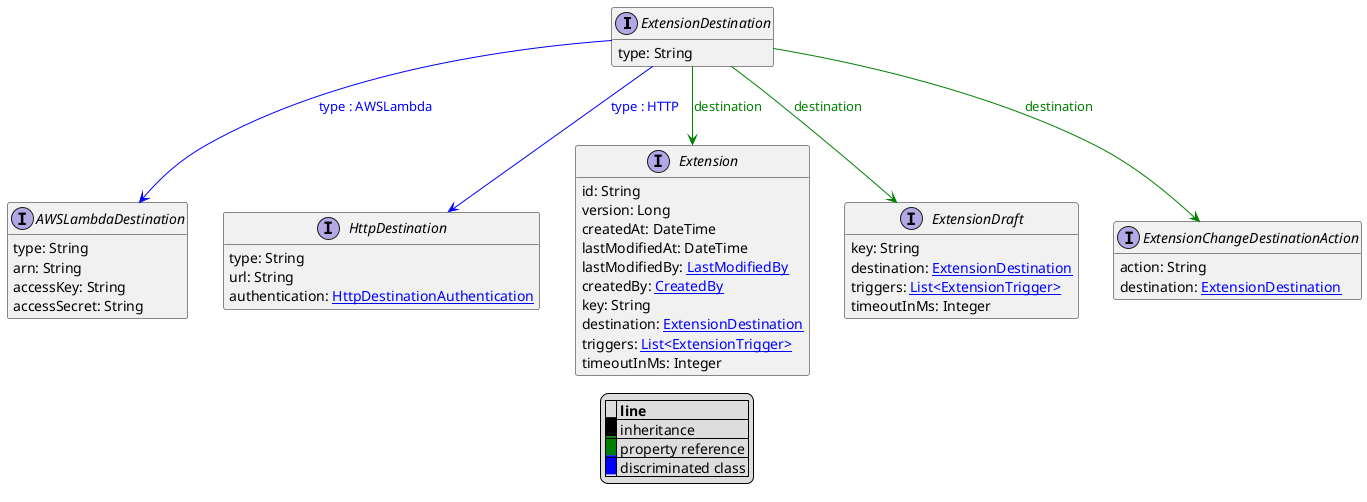 @startuml

hide empty fields
hide empty methods
legend
|= |= line |
|<back:black>   </back>| inheritance |
|<back:green>   </back>| property reference |
|<back:blue>   </back>| discriminated class |
endlegend
interface ExtensionDestination [[ExtensionDestination.svg]]  {
    type: String
}


interface AWSLambdaDestination [[AWSLambdaDestination.svg]]  {
    type: String
    arn: String
    accessKey: String
    accessSecret: String
}
interface HttpDestination [[HttpDestination.svg]]  {
    type: String
    url: String
    authentication: [[HttpDestinationAuthentication.svg HttpDestinationAuthentication]]
}
interface Extension [[Extension.svg]]  {
    id: String
    version: Long
    createdAt: DateTime
    lastModifiedAt: DateTime
    lastModifiedBy: [[LastModifiedBy.svg LastModifiedBy]]
    createdBy: [[CreatedBy.svg CreatedBy]]
    key: String
    destination: [[ExtensionDestination.svg ExtensionDestination]]
    triggers: [[ExtensionTrigger.svg List<ExtensionTrigger>]]
    timeoutInMs: Integer
}
interface ExtensionDraft [[ExtensionDraft.svg]]  {
    key: String
    destination: [[ExtensionDestination.svg ExtensionDestination]]
    triggers: [[ExtensionTrigger.svg List<ExtensionTrigger>]]
    timeoutInMs: Integer
}
interface ExtensionChangeDestinationAction [[ExtensionChangeDestinationAction.svg]]  {
    action: String
    destination: [[ExtensionDestination.svg ExtensionDestination]]
}
ExtensionDestination --> AWSLambdaDestination #blue;text:blue : "type : AWSLambda"
ExtensionDestination --> HttpDestination #blue;text:blue : "type : HTTP"
ExtensionDestination --> Extension #green;text:green : "destination"
ExtensionDestination --> ExtensionDraft #green;text:green : "destination"
ExtensionDestination --> ExtensionChangeDestinationAction #green;text:green : "destination"
@enduml
